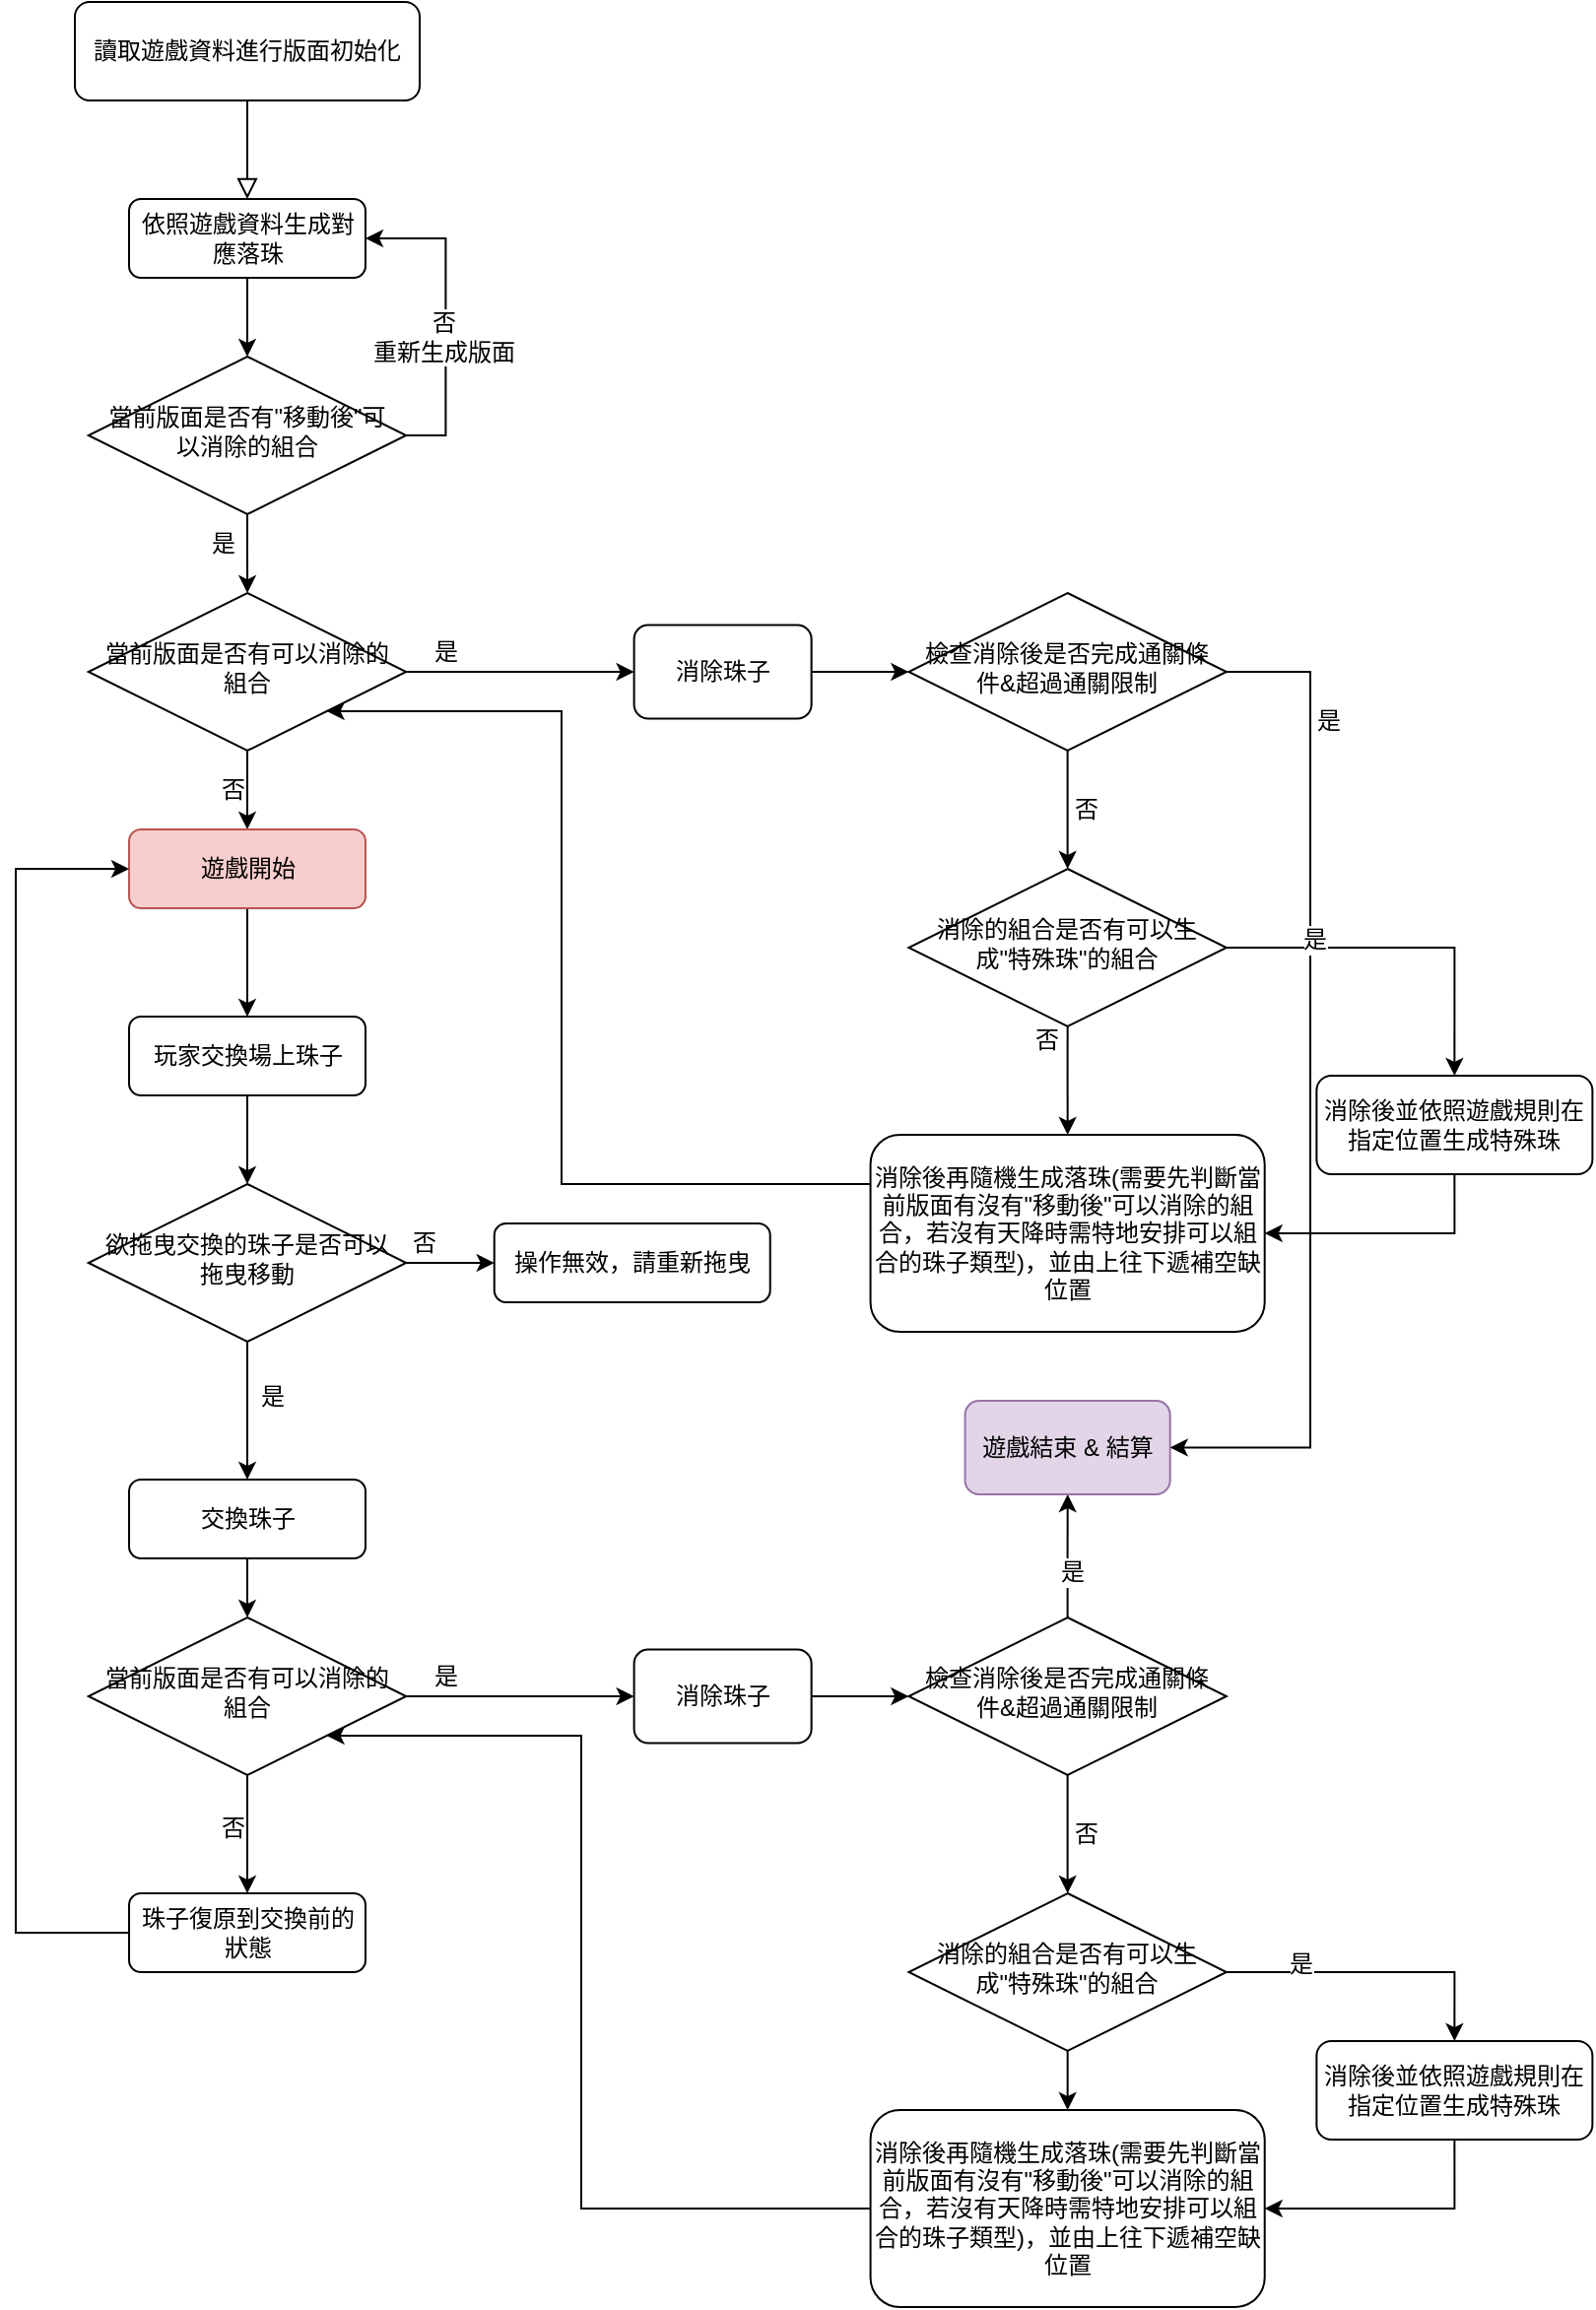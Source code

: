 <mxfile version="14.4.3" type="device"><diagram id="C5RBs43oDa-KdzZeNtuy" name="Page-1"><mxGraphModel dx="905" dy="672" grid="1" gridSize="10" guides="1" tooltips="1" connect="1" arrows="1" fold="1" page="1" pageScale="1" pageWidth="827" pageHeight="1169" math="0" shadow="0"><root><mxCell id="WIyWlLk6GJQsqaUBKTNV-0"/><mxCell id="WIyWlLk6GJQsqaUBKTNV-1" parent="WIyWlLk6GJQsqaUBKTNV-0"/><mxCell id="WIyWlLk6GJQsqaUBKTNV-2" value="" style="rounded=0;html=1;jettySize=auto;orthogonalLoop=1;fontSize=11;endArrow=block;endFill=0;endSize=8;strokeWidth=1;shadow=0;labelBackgroundColor=none;edgeStyle=orthogonalEdgeStyle;entryX=0.5;entryY=0;entryDx=0;entryDy=0;" parent="WIyWlLk6GJQsqaUBKTNV-1" source="WIyWlLk6GJQsqaUBKTNV-3" target="af2eLcQWtGHFubnNvIaI-2" edge="1"><mxGeometry relative="1" as="geometry"><mxPoint x="130.5" y="150" as="targetPoint"/></mxGeometry></mxCell><mxCell id="WIyWlLk6GJQsqaUBKTNV-3" value="讀取遊戲資料進行版面初始化" style="rounded=1;whiteSpace=wrap;html=1;fontSize=12;glass=0;strokeWidth=1;shadow=0;align=center;" parent="WIyWlLk6GJQsqaUBKTNV-1" vertex="1"><mxGeometry x="43" y="10" width="175" height="50" as="geometry"/></mxCell><mxCell id="af2eLcQWtGHFubnNvIaI-7" style="edgeStyle=orthogonalEdgeStyle;rounded=0;orthogonalLoop=1;jettySize=auto;html=1;exitX=1;exitY=0.5;exitDx=0;exitDy=0;entryX=1;entryY=0.5;entryDx=0;entryDy=0;" edge="1" parent="WIyWlLk6GJQsqaUBKTNV-1" source="af2eLcQWtGHFubnNvIaI-1" target="af2eLcQWtGHFubnNvIaI-2"><mxGeometry relative="1" as="geometry"/></mxCell><mxCell id="af2eLcQWtGHFubnNvIaI-8" value="否&lt;br&gt;重新生成版面" style="edgeLabel;html=1;align=center;verticalAlign=middle;resizable=0;points=[];fontSize=12;" vertex="1" connectable="0" parent="af2eLcQWtGHFubnNvIaI-7"><mxGeometry x="0.037" y="-1" relative="1" as="geometry"><mxPoint x="-2.17" y="13.3" as="offset"/></mxGeometry></mxCell><mxCell id="af2eLcQWtGHFubnNvIaI-10" style="edgeStyle=orthogonalEdgeStyle;rounded=0;orthogonalLoop=1;jettySize=auto;html=1;exitX=0.5;exitY=1;exitDx=0;exitDy=0;fontSize=12;" edge="1" parent="WIyWlLk6GJQsqaUBKTNV-1" source="af2eLcQWtGHFubnNvIaI-1" target="af2eLcQWtGHFubnNvIaI-9"><mxGeometry relative="1" as="geometry"/></mxCell><mxCell id="af2eLcQWtGHFubnNvIaI-11" value="是" style="edgeLabel;html=1;align=center;verticalAlign=middle;resizable=0;points=[];fontSize=12;" vertex="1" connectable="0" parent="af2eLcQWtGHFubnNvIaI-10"><mxGeometry x="-0.276" y="1" relative="1" as="geometry"><mxPoint x="-13.5" as="offset"/></mxGeometry></mxCell><mxCell id="af2eLcQWtGHFubnNvIaI-1" value="當前版面是否有&quot;移動後&quot;可以消除的組合" style="rhombus;whiteSpace=wrap;html=1;shadow=0;fontFamily=Helvetica;fontSize=12;align=center;strokeWidth=1;spacing=6;spacingTop=-4;" vertex="1" parent="WIyWlLk6GJQsqaUBKTNV-1"><mxGeometry x="49.88" y="190" width="161.25" height="80" as="geometry"/></mxCell><mxCell id="af2eLcQWtGHFubnNvIaI-6" style="edgeStyle=orthogonalEdgeStyle;rounded=0;orthogonalLoop=1;jettySize=auto;html=1;exitX=0.5;exitY=1;exitDx=0;exitDy=0;entryX=0.5;entryY=0;entryDx=0;entryDy=0;" edge="1" parent="WIyWlLk6GJQsqaUBKTNV-1" source="af2eLcQWtGHFubnNvIaI-2" target="af2eLcQWtGHFubnNvIaI-1"><mxGeometry relative="1" as="geometry"/></mxCell><mxCell id="af2eLcQWtGHFubnNvIaI-2" value="依照遊戲資料生成對應落珠" style="rounded=1;whiteSpace=wrap;html=1;fontSize=12;glass=0;strokeWidth=1;shadow=0;" vertex="1" parent="WIyWlLk6GJQsqaUBKTNV-1"><mxGeometry x="70.5" y="110" width="120" height="40" as="geometry"/></mxCell><mxCell id="af2eLcQWtGHFubnNvIaI-13" style="edgeStyle=orthogonalEdgeStyle;rounded=0;orthogonalLoop=1;jettySize=auto;html=1;exitX=0.5;exitY=1;exitDx=0;exitDy=0;fontSize=12;" edge="1" parent="WIyWlLk6GJQsqaUBKTNV-1" source="af2eLcQWtGHFubnNvIaI-9" target="af2eLcQWtGHFubnNvIaI-12"><mxGeometry relative="1" as="geometry"/></mxCell><mxCell id="af2eLcQWtGHFubnNvIaI-14" value="否" style="edgeLabel;html=1;align=center;verticalAlign=middle;resizable=0;points=[];fontSize=12;" vertex="1" connectable="0" parent="af2eLcQWtGHFubnNvIaI-13"><mxGeometry x="-0.267" y="-2" relative="1" as="geometry"><mxPoint x="-5.51" y="5.0" as="offset"/></mxGeometry></mxCell><mxCell id="af2eLcQWtGHFubnNvIaI-18" style="edgeStyle=orthogonalEdgeStyle;rounded=0;orthogonalLoop=1;jettySize=auto;html=1;exitX=1;exitY=0.5;exitDx=0;exitDy=0;fontSize=12;entryX=0;entryY=0.5;entryDx=0;entryDy=0;" edge="1" parent="WIyWlLk6GJQsqaUBKTNV-1" source="af2eLcQWtGHFubnNvIaI-9" target="af2eLcQWtGHFubnNvIaI-108"><mxGeometry relative="1" as="geometry"><mxPoint x="333" y="350" as="targetPoint"/></mxGeometry></mxCell><mxCell id="af2eLcQWtGHFubnNvIaI-19" value="是" style="edgeLabel;html=1;align=center;verticalAlign=middle;resizable=0;points=[];fontSize=12;" vertex="1" connectable="0" parent="af2eLcQWtGHFubnNvIaI-18"><mxGeometry x="-0.65" y="3" relative="1" as="geometry"><mxPoint y="-7" as="offset"/></mxGeometry></mxCell><mxCell id="af2eLcQWtGHFubnNvIaI-9" value="當前版面是否有可以消除的組合" style="rhombus;whiteSpace=wrap;html=1;shadow=0;fontFamily=Helvetica;fontSize=12;align=center;strokeWidth=1;spacing=6;spacingTop=-4;" vertex="1" parent="WIyWlLk6GJQsqaUBKTNV-1"><mxGeometry x="49.88" y="310" width="161.25" height="80" as="geometry"/></mxCell><mxCell id="af2eLcQWtGHFubnNvIaI-32" style="edgeStyle=orthogonalEdgeStyle;rounded=0;orthogonalLoop=1;jettySize=auto;html=1;exitX=0.5;exitY=1;exitDx=0;exitDy=0;fontSize=12;" edge="1" parent="WIyWlLk6GJQsqaUBKTNV-1" source="af2eLcQWtGHFubnNvIaI-12" target="af2eLcQWtGHFubnNvIaI-31"><mxGeometry relative="1" as="geometry"/></mxCell><mxCell id="af2eLcQWtGHFubnNvIaI-12" value="遊戲開始" style="rounded=1;whiteSpace=wrap;html=1;fontSize=12;glass=0;strokeWidth=1;shadow=0;align=center;fillColor=#f8cecc;strokeColor=#b85450;" vertex="1" parent="WIyWlLk6GJQsqaUBKTNV-1"><mxGeometry x="70.51" y="430" width="119.99" height="40" as="geometry"/></mxCell><mxCell id="af2eLcQWtGHFubnNvIaI-34" style="edgeStyle=orthogonalEdgeStyle;rounded=0;orthogonalLoop=1;jettySize=auto;html=1;exitX=0.5;exitY=1;exitDx=0;exitDy=0;entryX=0.5;entryY=0;entryDx=0;entryDy=0;fontSize=12;" edge="1" parent="WIyWlLk6GJQsqaUBKTNV-1" source="af2eLcQWtGHFubnNvIaI-31" target="af2eLcQWtGHFubnNvIaI-33"><mxGeometry relative="1" as="geometry"/></mxCell><mxCell id="af2eLcQWtGHFubnNvIaI-31" value="玩家交換場上珠子" style="rounded=1;whiteSpace=wrap;html=1;fontSize=12;glass=0;strokeWidth=1;shadow=0;" vertex="1" parent="WIyWlLk6GJQsqaUBKTNV-1"><mxGeometry x="70.51" y="525" width="120" height="40" as="geometry"/></mxCell><mxCell id="af2eLcQWtGHFubnNvIaI-36" style="edgeStyle=orthogonalEdgeStyle;rounded=0;orthogonalLoop=1;jettySize=auto;html=1;exitX=1;exitY=0.5;exitDx=0;exitDy=0;entryX=0;entryY=0.5;entryDx=0;entryDy=0;fontSize=12;" edge="1" parent="WIyWlLk6GJQsqaUBKTNV-1" source="af2eLcQWtGHFubnNvIaI-33" target="af2eLcQWtGHFubnNvIaI-35"><mxGeometry relative="1" as="geometry"/></mxCell><mxCell id="af2eLcQWtGHFubnNvIaI-37" value="否" style="edgeLabel;html=1;align=center;verticalAlign=middle;resizable=0;points=[];fontSize=12;" vertex="1" connectable="0" parent="af2eLcQWtGHFubnNvIaI-36"><mxGeometry x="0.287" y="3" relative="1" as="geometry"><mxPoint x="-20.63" y="-7" as="offset"/></mxGeometry></mxCell><mxCell id="af2eLcQWtGHFubnNvIaI-39" style="edgeStyle=orthogonalEdgeStyle;rounded=0;orthogonalLoop=1;jettySize=auto;html=1;exitX=0.5;exitY=1;exitDx=0;exitDy=0;entryX=0.5;entryY=0;entryDx=0;entryDy=0;fontSize=12;" edge="1" parent="WIyWlLk6GJQsqaUBKTNV-1" source="af2eLcQWtGHFubnNvIaI-33" target="af2eLcQWtGHFubnNvIaI-66"><mxGeometry relative="1" as="geometry"><mxPoint x="130.505" y="740" as="targetPoint"/></mxGeometry></mxCell><mxCell id="af2eLcQWtGHFubnNvIaI-40" value="是" style="edgeLabel;html=1;align=center;verticalAlign=middle;resizable=0;points=[];fontSize=12;" vertex="1" connectable="0" parent="af2eLcQWtGHFubnNvIaI-39"><mxGeometry x="0.3" y="-3" relative="1" as="geometry"><mxPoint x="15.49" y="-17.33" as="offset"/></mxGeometry></mxCell><mxCell id="af2eLcQWtGHFubnNvIaI-33" value="欲拖曳交換的珠子是否可以拖曳移動" style="rhombus;whiteSpace=wrap;html=1;shadow=0;fontFamily=Helvetica;fontSize=12;align=center;strokeWidth=1;spacing=6;spacingTop=-4;" vertex="1" parent="WIyWlLk6GJQsqaUBKTNV-1"><mxGeometry x="49.88" y="610" width="161.25" height="80" as="geometry"/></mxCell><mxCell id="af2eLcQWtGHFubnNvIaI-35" value="操作無效，請重新拖曳" style="rounded=1;whiteSpace=wrap;html=1;fontSize=12;glass=0;strokeWidth=1;shadow=0;" vertex="1" parent="WIyWlLk6GJQsqaUBKTNV-1"><mxGeometry x="255.87" y="630" width="140" height="40" as="geometry"/></mxCell><mxCell id="af2eLcQWtGHFubnNvIaI-86" style="edgeStyle=orthogonalEdgeStyle;rounded=0;orthogonalLoop=1;jettySize=auto;html=1;exitX=0.5;exitY=1;exitDx=0;exitDy=0;entryX=0.5;entryY=0;entryDx=0;entryDy=0;fontSize=12;" edge="1" parent="WIyWlLk6GJQsqaUBKTNV-1" source="af2eLcQWtGHFubnNvIaI-66" target="af2eLcQWtGHFubnNvIaI-73"><mxGeometry relative="1" as="geometry"/></mxCell><mxCell id="af2eLcQWtGHFubnNvIaI-66" value="交換珠子" style="rounded=1;whiteSpace=wrap;html=1;fontSize=12;glass=0;strokeWidth=1;shadow=0;" vertex="1" parent="WIyWlLk6GJQsqaUBKTNV-1"><mxGeometry x="70.51" y="760" width="120" height="40" as="geometry"/></mxCell><mxCell id="af2eLcQWtGHFubnNvIaI-69" style="edgeStyle=orthogonalEdgeStyle;rounded=0;orthogonalLoop=1;jettySize=auto;html=1;exitX=0.5;exitY=1;exitDx=0;exitDy=0;fontSize=12;entryX=0.5;entryY=0;entryDx=0;entryDy=0;" edge="1" parent="WIyWlLk6GJQsqaUBKTNV-1" source="af2eLcQWtGHFubnNvIaI-73" target="af2eLcQWtGHFubnNvIaI-87"><mxGeometry relative="1" as="geometry"><mxPoint x="130.505" y="950" as="targetPoint"/></mxGeometry></mxCell><mxCell id="af2eLcQWtGHFubnNvIaI-70" value="否" style="edgeLabel;html=1;align=center;verticalAlign=middle;resizable=0;points=[];fontSize=12;" vertex="1" connectable="0" parent="af2eLcQWtGHFubnNvIaI-69"><mxGeometry x="-0.267" y="-2" relative="1" as="geometry"><mxPoint x="-5.51" y="5.0" as="offset"/></mxGeometry></mxCell><mxCell id="af2eLcQWtGHFubnNvIaI-71" style="edgeStyle=orthogonalEdgeStyle;rounded=0;orthogonalLoop=1;jettySize=auto;html=1;exitX=1;exitY=0.5;exitDx=0;exitDy=0;fontSize=12;entryX=0;entryY=0.5;entryDx=0;entryDy=0;" edge="1" parent="WIyWlLk6GJQsqaUBKTNV-1" source="af2eLcQWtGHFubnNvIaI-73" target="af2eLcQWtGHFubnNvIaI-89"><mxGeometry relative="1" as="geometry"><mxPoint x="333" y="870" as="targetPoint"/></mxGeometry></mxCell><mxCell id="af2eLcQWtGHFubnNvIaI-72" value="是" style="edgeLabel;html=1;align=center;verticalAlign=middle;resizable=0;points=[];fontSize=12;" vertex="1" connectable="0" parent="af2eLcQWtGHFubnNvIaI-71"><mxGeometry x="-0.65" y="3" relative="1" as="geometry"><mxPoint y="-7" as="offset"/></mxGeometry></mxCell><mxCell id="af2eLcQWtGHFubnNvIaI-73" value="當前版面是否有可以消除的組合" style="rhombus;whiteSpace=wrap;html=1;shadow=0;fontFamily=Helvetica;fontSize=12;align=center;strokeWidth=1;spacing=6;spacingTop=-4;" vertex="1" parent="WIyWlLk6GJQsqaUBKTNV-1"><mxGeometry x="49.88" y="830" width="161.25" height="80" as="geometry"/></mxCell><mxCell id="af2eLcQWtGHFubnNvIaI-88" style="edgeStyle=orthogonalEdgeStyle;rounded=0;orthogonalLoop=1;jettySize=auto;html=1;exitX=0;exitY=0.5;exitDx=0;exitDy=0;entryX=0;entryY=0.5;entryDx=0;entryDy=0;fontSize=12;" edge="1" parent="WIyWlLk6GJQsqaUBKTNV-1" source="af2eLcQWtGHFubnNvIaI-87" target="af2eLcQWtGHFubnNvIaI-12"><mxGeometry relative="1" as="geometry"><Array as="points"><mxPoint x="13" y="990"/><mxPoint x="13" y="450"/></Array></mxGeometry></mxCell><mxCell id="af2eLcQWtGHFubnNvIaI-87" value="珠子復原到交換前的狀態" style="rounded=1;whiteSpace=wrap;html=1;fontSize=12;glass=0;strokeWidth=1;shadow=0;" vertex="1" parent="WIyWlLk6GJQsqaUBKTNV-1"><mxGeometry x="70.51" y="970" width="120" height="40" as="geometry"/></mxCell><mxCell id="af2eLcQWtGHFubnNvIaI-95" style="edgeStyle=orthogonalEdgeStyle;rounded=0;orthogonalLoop=1;jettySize=auto;html=1;exitX=1;exitY=0.5;exitDx=0;exitDy=0;entryX=0;entryY=0.5;entryDx=0;entryDy=0;fontSize=12;" edge="1" parent="WIyWlLk6GJQsqaUBKTNV-1" source="af2eLcQWtGHFubnNvIaI-89" target="af2eLcQWtGHFubnNvIaI-91"><mxGeometry relative="1" as="geometry"/></mxCell><mxCell id="af2eLcQWtGHFubnNvIaI-89" value="消除珠子" style="rounded=1;whiteSpace=wrap;html=1;fontSize=12;glass=0;strokeWidth=1;shadow=0;" vertex="1" parent="WIyWlLk6GJQsqaUBKTNV-1"><mxGeometry x="326.81" y="846.25" width="90.01" height="47.5" as="geometry"/></mxCell><mxCell id="af2eLcQWtGHFubnNvIaI-93" style="edgeStyle=orthogonalEdgeStyle;rounded=0;orthogonalLoop=1;jettySize=auto;html=1;exitX=0.5;exitY=0;exitDx=0;exitDy=0;fontSize=12;" edge="1" parent="WIyWlLk6GJQsqaUBKTNV-1" source="af2eLcQWtGHFubnNvIaI-91" target="af2eLcQWtGHFubnNvIaI-92"><mxGeometry relative="1" as="geometry"/></mxCell><mxCell id="af2eLcQWtGHFubnNvIaI-94" value="是" style="edgeLabel;html=1;align=center;verticalAlign=middle;resizable=0;points=[];fontSize=12;" vertex="1" connectable="0" parent="af2eLcQWtGHFubnNvIaI-93"><mxGeometry x="-0.268" y="-2" relative="1" as="geometry"><mxPoint as="offset"/></mxGeometry></mxCell><mxCell id="af2eLcQWtGHFubnNvIaI-105" style="edgeStyle=orthogonalEdgeStyle;rounded=0;orthogonalLoop=1;jettySize=auto;html=1;exitX=0.5;exitY=1;exitDx=0;exitDy=0;entryX=0.5;entryY=0;entryDx=0;entryDy=0;fontSize=12;" edge="1" parent="WIyWlLk6GJQsqaUBKTNV-1" source="af2eLcQWtGHFubnNvIaI-91" target="af2eLcQWtGHFubnNvIaI-101"><mxGeometry relative="1" as="geometry"/></mxCell><mxCell id="af2eLcQWtGHFubnNvIaI-106" value="否" style="edgeLabel;html=1;align=center;verticalAlign=middle;resizable=0;points=[];fontSize=12;" vertex="1" connectable="0" parent="af2eLcQWtGHFubnNvIaI-105"><mxGeometry x="-0.802" y="2" relative="1" as="geometry"><mxPoint x="7.06" y="23.79" as="offset"/></mxGeometry></mxCell><mxCell id="af2eLcQWtGHFubnNvIaI-91" value="檢查消除後是否完成通關條件&amp;amp;超過通關限制" style="rhombus;whiteSpace=wrap;html=1;shadow=0;fontFamily=Helvetica;fontSize=12;align=center;strokeWidth=1;spacing=6;spacingTop=-4;" vertex="1" parent="WIyWlLk6GJQsqaUBKTNV-1"><mxGeometry x="466.19" y="830" width="161.25" height="80" as="geometry"/></mxCell><mxCell id="af2eLcQWtGHFubnNvIaI-92" value="遊戲結束 &amp;amp; 結算" style="rounded=1;whiteSpace=wrap;html=1;fontSize=12;glass=0;strokeWidth=1;shadow=0;fillColor=#e1d5e7;strokeColor=#9673a6;" vertex="1" parent="WIyWlLk6GJQsqaUBKTNV-1"><mxGeometry x="494.79" y="720" width="104.06" height="47.5" as="geometry"/></mxCell><mxCell id="af2eLcQWtGHFubnNvIaI-97" style="edgeStyle=orthogonalEdgeStyle;rounded=0;orthogonalLoop=1;jettySize=auto;html=1;exitX=1;exitY=0.5;exitDx=0;exitDy=0;entryX=0.5;entryY=0;entryDx=0;entryDy=0;fontSize=12;" edge="1" parent="WIyWlLk6GJQsqaUBKTNV-1" source="af2eLcQWtGHFubnNvIaI-101" target="af2eLcQWtGHFubnNvIaI-103"><mxGeometry relative="1" as="geometry"/></mxCell><mxCell id="af2eLcQWtGHFubnNvIaI-98" value="是" style="edgeLabel;html=1;align=center;verticalAlign=middle;resizable=0;points=[];fontSize=12;" vertex="1" connectable="0" parent="af2eLcQWtGHFubnNvIaI-97"><mxGeometry x="-0.562" y="4" relative="1" as="geometry"><mxPoint x="4.67" y="0.08" as="offset"/></mxGeometry></mxCell><mxCell id="af2eLcQWtGHFubnNvIaI-127" style="edgeStyle=orthogonalEdgeStyle;rounded=0;orthogonalLoop=1;jettySize=auto;html=1;exitX=0.5;exitY=1;exitDx=0;exitDy=0;entryX=0.5;entryY=0;entryDx=0;entryDy=0;fontSize=12;" edge="1" parent="WIyWlLk6GJQsqaUBKTNV-1" source="af2eLcQWtGHFubnNvIaI-101" target="af2eLcQWtGHFubnNvIaI-126"><mxGeometry relative="1" as="geometry"/></mxCell><mxCell id="af2eLcQWtGHFubnNvIaI-101" value="消除的組合是否有可以生成&quot;特殊珠&quot;的組合" style="rhombus;whiteSpace=wrap;html=1;shadow=0;fontFamily=Helvetica;fontSize=12;align=center;strokeWidth=1;spacing=6;spacingTop=-4;" vertex="1" parent="WIyWlLk6GJQsqaUBKTNV-1"><mxGeometry x="466.2" y="970" width="161.25" height="80" as="geometry"/></mxCell><mxCell id="af2eLcQWtGHFubnNvIaI-128" style="edgeStyle=orthogonalEdgeStyle;rounded=0;orthogonalLoop=1;jettySize=auto;html=1;exitX=0.5;exitY=1;exitDx=0;exitDy=0;fontSize=12;" edge="1" parent="WIyWlLk6GJQsqaUBKTNV-1" source="af2eLcQWtGHFubnNvIaI-103" target="af2eLcQWtGHFubnNvIaI-126"><mxGeometry relative="1" as="geometry"/></mxCell><mxCell id="af2eLcQWtGHFubnNvIaI-103" value="消除後並依照遊戲規則在指定位置生成特殊珠" style="rounded=1;whiteSpace=wrap;html=1;fontSize=12;glass=0;strokeWidth=1;shadow=0;" vertex="1" parent="WIyWlLk6GJQsqaUBKTNV-1"><mxGeometry x="673.19" y="1045" width="140" height="50" as="geometry"/></mxCell><mxCell id="af2eLcQWtGHFubnNvIaI-107" style="edgeStyle=orthogonalEdgeStyle;rounded=0;orthogonalLoop=1;jettySize=auto;html=1;exitX=1;exitY=0.5;exitDx=0;exitDy=0;entryX=0;entryY=0.5;entryDx=0;entryDy=0;fontSize=12;" edge="1" parent="WIyWlLk6GJQsqaUBKTNV-1" source="af2eLcQWtGHFubnNvIaI-108" target="af2eLcQWtGHFubnNvIaI-111"><mxGeometry relative="1" as="geometry"/></mxCell><mxCell id="af2eLcQWtGHFubnNvIaI-108" value="消除珠子" style="rounded=1;whiteSpace=wrap;html=1;fontSize=12;glass=0;strokeWidth=1;shadow=0;" vertex="1" parent="WIyWlLk6GJQsqaUBKTNV-1"><mxGeometry x="326.81" y="326.25" width="90.01" height="47.5" as="geometry"/></mxCell><mxCell id="af2eLcQWtGHFubnNvIaI-109" style="edgeStyle=orthogonalEdgeStyle;rounded=0;orthogonalLoop=1;jettySize=auto;html=1;exitX=0.5;exitY=1;exitDx=0;exitDy=0;entryX=0.5;entryY=0;entryDx=0;entryDy=0;fontSize=12;" edge="1" parent="WIyWlLk6GJQsqaUBKTNV-1" source="af2eLcQWtGHFubnNvIaI-111" target="af2eLcQWtGHFubnNvIaI-116"><mxGeometry relative="1" as="geometry"/></mxCell><mxCell id="af2eLcQWtGHFubnNvIaI-110" value="否" style="edgeLabel;html=1;align=center;verticalAlign=middle;resizable=0;points=[];fontSize=12;" vertex="1" connectable="0" parent="af2eLcQWtGHFubnNvIaI-109"><mxGeometry x="-0.802" y="2" relative="1" as="geometry"><mxPoint x="7.06" y="23.79" as="offset"/></mxGeometry></mxCell><mxCell id="af2eLcQWtGHFubnNvIaI-120" style="edgeStyle=orthogonalEdgeStyle;rounded=0;orthogonalLoop=1;jettySize=auto;html=1;exitX=1;exitY=0.5;exitDx=0;exitDy=0;entryX=1;entryY=0.5;entryDx=0;entryDy=0;fontSize=12;" edge="1" parent="WIyWlLk6GJQsqaUBKTNV-1" source="af2eLcQWtGHFubnNvIaI-111" target="af2eLcQWtGHFubnNvIaI-92"><mxGeometry relative="1" as="geometry"><Array as="points"><mxPoint x="670" y="350"/><mxPoint x="670" y="744"/></Array></mxGeometry></mxCell><mxCell id="af2eLcQWtGHFubnNvIaI-121" value="是" style="edgeLabel;html=1;align=center;verticalAlign=middle;resizable=0;points=[];fontSize=12;" vertex="1" connectable="0" parent="af2eLcQWtGHFubnNvIaI-120"><mxGeometry x="-0.675" y="2" relative="1" as="geometry"><mxPoint x="6.4" y="-14.97" as="offset"/></mxGeometry></mxCell><mxCell id="af2eLcQWtGHFubnNvIaI-111" value="檢查消除後是否完成通關條件&amp;amp;超過通關限制" style="rhombus;whiteSpace=wrap;html=1;shadow=0;fontFamily=Helvetica;fontSize=12;align=center;strokeWidth=1;spacing=6;spacingTop=-4;" vertex="1" parent="WIyWlLk6GJQsqaUBKTNV-1"><mxGeometry x="466.19" y="310" width="161.25" height="80" as="geometry"/></mxCell><mxCell id="af2eLcQWtGHFubnNvIaI-112" style="edgeStyle=orthogonalEdgeStyle;rounded=0;orthogonalLoop=1;jettySize=auto;html=1;exitX=1;exitY=0.5;exitDx=0;exitDy=0;entryX=0.5;entryY=0;entryDx=0;entryDy=0;fontSize=12;" edge="1" parent="WIyWlLk6GJQsqaUBKTNV-1" source="af2eLcQWtGHFubnNvIaI-116" target="af2eLcQWtGHFubnNvIaI-118"><mxGeometry relative="1" as="geometry"/></mxCell><mxCell id="af2eLcQWtGHFubnNvIaI-113" value="是" style="edgeLabel;html=1;align=center;verticalAlign=middle;resizable=0;points=[];fontSize=12;" vertex="1" connectable="0" parent="af2eLcQWtGHFubnNvIaI-112"><mxGeometry x="-0.562" y="4" relative="1" as="geometry"><mxPoint x="4.67" y="0.08" as="offset"/></mxGeometry></mxCell><mxCell id="af2eLcQWtGHFubnNvIaI-114" style="edgeStyle=orthogonalEdgeStyle;rounded=0;orthogonalLoop=1;jettySize=auto;html=1;exitX=0.5;exitY=1;exitDx=0;exitDy=0;fontSize=12;" edge="1" parent="WIyWlLk6GJQsqaUBKTNV-1" source="af2eLcQWtGHFubnNvIaI-116" target="af2eLcQWtGHFubnNvIaI-119"><mxGeometry relative="1" as="geometry"/></mxCell><mxCell id="af2eLcQWtGHFubnNvIaI-115" value="否" style="edgeLabel;html=1;align=center;verticalAlign=middle;resizable=0;points=[];fontSize=12;" vertex="1" connectable="0" parent="af2eLcQWtGHFubnNvIaI-114"><mxGeometry x="-0.737" y="-1" relative="1" as="geometry"><mxPoint x="-9.61" as="offset"/></mxGeometry></mxCell><mxCell id="af2eLcQWtGHFubnNvIaI-116" value="消除的組合是否有可以生成&quot;特殊珠&quot;的組合" style="rhombus;whiteSpace=wrap;html=1;shadow=0;fontFamily=Helvetica;fontSize=12;align=center;strokeWidth=1;spacing=6;spacingTop=-4;" vertex="1" parent="WIyWlLk6GJQsqaUBKTNV-1"><mxGeometry x="466.2" y="450" width="161.25" height="80" as="geometry"/></mxCell><mxCell id="af2eLcQWtGHFubnNvIaI-117" style="edgeStyle=orthogonalEdgeStyle;rounded=0;orthogonalLoop=1;jettySize=auto;html=1;exitX=0.5;exitY=1;exitDx=0;exitDy=0;entryX=1;entryY=0.5;entryDx=0;entryDy=0;fontSize=12;" edge="1" parent="WIyWlLk6GJQsqaUBKTNV-1" source="af2eLcQWtGHFubnNvIaI-118" target="af2eLcQWtGHFubnNvIaI-119"><mxGeometry relative="1" as="geometry"/></mxCell><mxCell id="af2eLcQWtGHFubnNvIaI-118" value="消除後並依照遊戲規則在指定位置生成特殊珠" style="rounded=1;whiteSpace=wrap;html=1;fontSize=12;glass=0;strokeWidth=1;shadow=0;" vertex="1" parent="WIyWlLk6GJQsqaUBKTNV-1"><mxGeometry x="673.19" y="555" width="140" height="50" as="geometry"/></mxCell><mxCell id="af2eLcQWtGHFubnNvIaI-125" style="edgeStyle=orthogonalEdgeStyle;rounded=0;orthogonalLoop=1;jettySize=auto;html=1;exitX=0;exitY=0.25;exitDx=0;exitDy=0;entryX=1;entryY=1;entryDx=0;entryDy=0;fontSize=12;" edge="1" parent="WIyWlLk6GJQsqaUBKTNV-1" source="af2eLcQWtGHFubnNvIaI-119" target="af2eLcQWtGHFubnNvIaI-9"><mxGeometry relative="1" as="geometry"><Array as="points"><mxPoint x="290" y="610"/><mxPoint x="290" y="370"/></Array></mxGeometry></mxCell><mxCell id="af2eLcQWtGHFubnNvIaI-119" value="消除後再隨機生成落珠(需要先判斷當前版面有沒有&quot;移動後&quot;可以消除的組合，若沒有天降時需特地安排可以組合的珠子類型)，並由上往下遞補空缺位置" style="rounded=1;whiteSpace=wrap;html=1;fontSize=12;glass=0;strokeWidth=1;shadow=0;" vertex="1" parent="WIyWlLk6GJQsqaUBKTNV-1"><mxGeometry x="446.78" y="585" width="200.07" height="100" as="geometry"/></mxCell><mxCell id="af2eLcQWtGHFubnNvIaI-129" style="edgeStyle=orthogonalEdgeStyle;rounded=0;orthogonalLoop=1;jettySize=auto;html=1;exitX=0;exitY=0.5;exitDx=0;exitDy=0;entryX=1;entryY=1;entryDx=0;entryDy=0;fontSize=12;" edge="1" parent="WIyWlLk6GJQsqaUBKTNV-1" source="af2eLcQWtGHFubnNvIaI-126" target="af2eLcQWtGHFubnNvIaI-73"><mxGeometry relative="1" as="geometry"><Array as="points"><mxPoint x="300" y="1130"/><mxPoint x="300" y="890"/></Array></mxGeometry></mxCell><mxCell id="af2eLcQWtGHFubnNvIaI-126" value="消除後再隨機生成落珠(需要先判斷當前版面有沒有&quot;移動後&quot;可以消除的組合，若沒有天降時需特地安排可以組合的珠子類型)，並由上往下遞補空缺位置" style="rounded=1;whiteSpace=wrap;html=1;fontSize=12;glass=0;strokeWidth=1;shadow=0;" vertex="1" parent="WIyWlLk6GJQsqaUBKTNV-1"><mxGeometry x="446.79" y="1080" width="200.07" height="100" as="geometry"/></mxCell></root></mxGraphModel></diagram></mxfile>